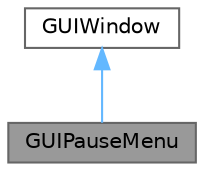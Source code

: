 digraph "GUIPauseMenu"
{
 // LATEX_PDF_SIZE
  bgcolor="transparent";
  edge [fontname=Helvetica,fontsize=10,labelfontname=Helvetica,labelfontsize=10];
  node [fontname=Helvetica,fontsize=10,shape=box,height=0.2,width=0.4];
  Node1 [id="Node000001",label="GUIPauseMenu",height=0.2,width=0.4,color="gray40", fillcolor="grey60", style="filled", fontcolor="black",tooltip="This class handles the pause menu of the MiniYugioh game."];
  Node2 -> Node1 [id="edge1_Node000001_Node000002",dir="back",color="steelblue1",style="solid",tooltip=" "];
  Node2 [id="Node000002",label="GUIWindow",height=0.2,width=0.4,color="gray40", fillcolor="white", style="filled",URL="$class_g_u_i_window.html",tooltip="This class represents a GUI window."];
}
